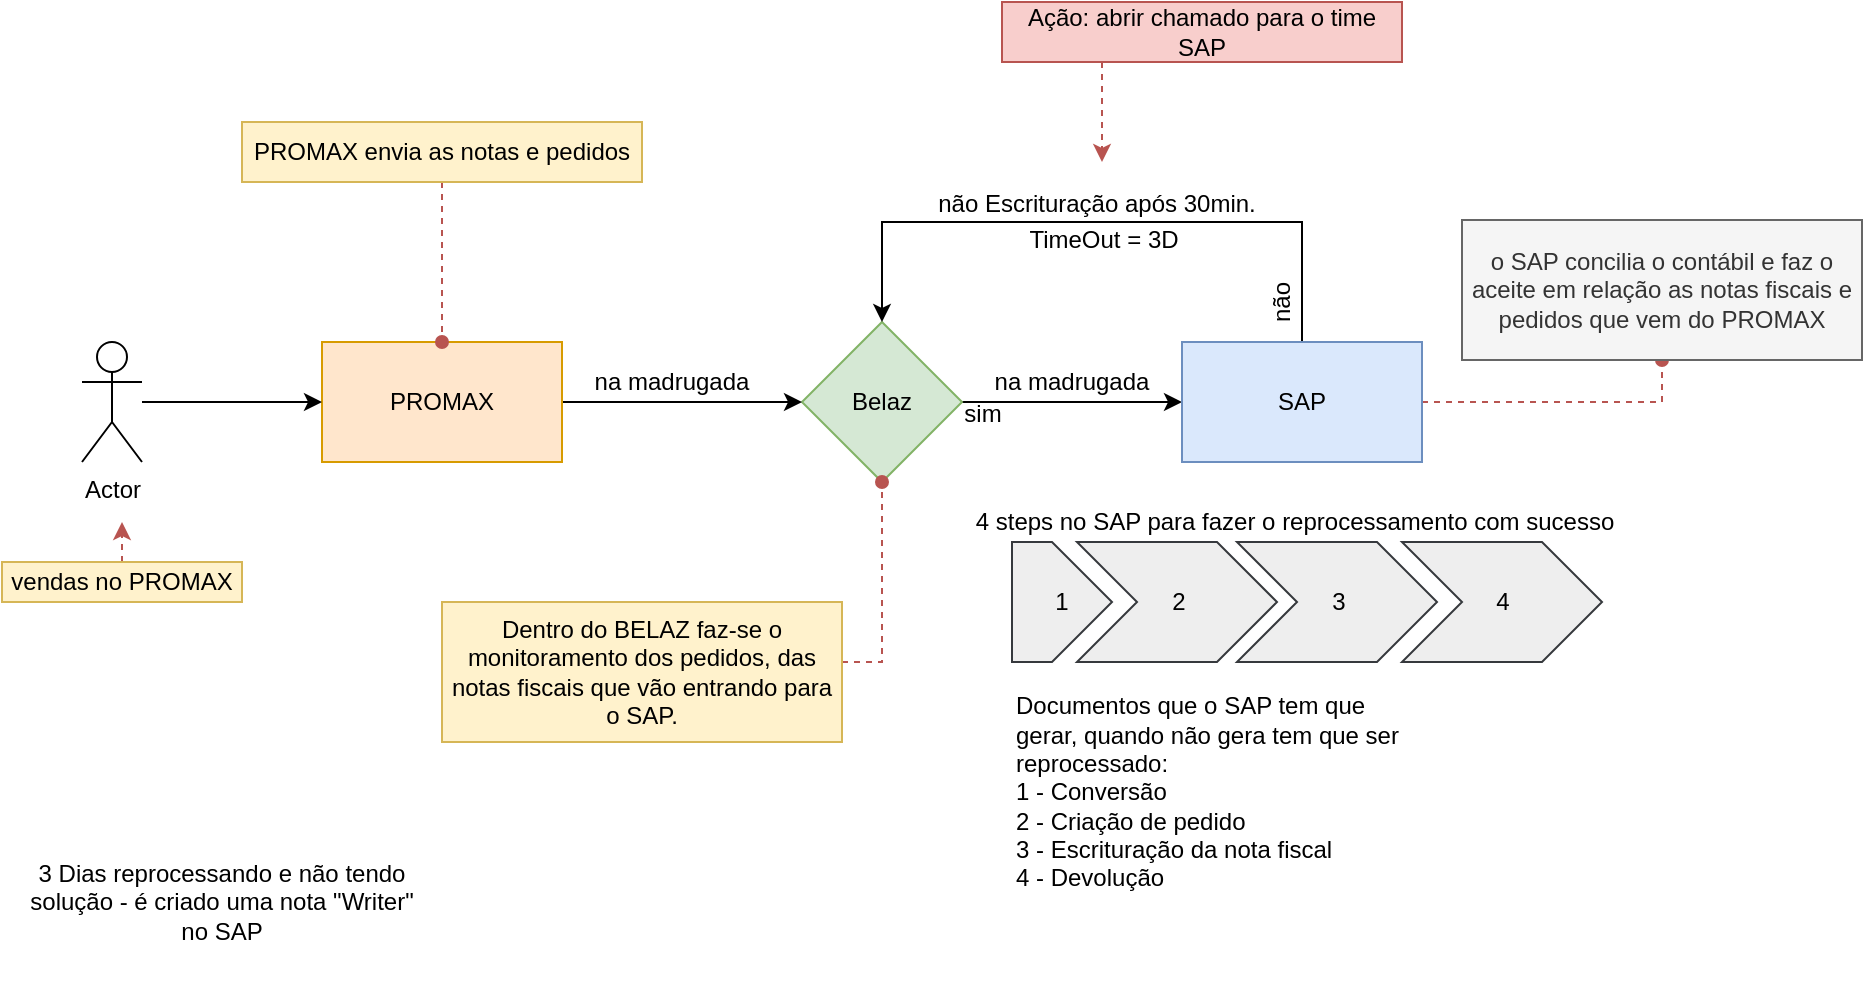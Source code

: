 <mxfile version="21.3.7" type="github" pages="3">
  <diagram name="mod-Nfiscal" id="FYMTjBYePlC2DOv42e8Q">
    <mxGraphModel dx="1232" dy="673" grid="1" gridSize="10" guides="1" tooltips="1" connect="1" arrows="1" fold="1" page="1" pageScale="1" pageWidth="1169" pageHeight="827" background="none" math="0" shadow="0">
      <root>
        <mxCell id="0" />
        <mxCell id="1" parent="0" />
        <mxCell id="Rg6NBaC7I_4Q3Aoimb-7-5" style="edgeStyle=orthogonalEdgeStyle;rounded=0;orthogonalLoop=1;jettySize=auto;html=1;entryX=0;entryY=0.5;entryDx=0;entryDy=0;exitX=1;exitY=0.5;exitDx=0;exitDy=0;" edge="1" parent="1" source="Rg6NBaC7I_4Q3Aoimb-7-1" target="Rg6NBaC7I_4Q3Aoimb-7-2">
          <mxGeometry relative="1" as="geometry">
            <mxPoint x="570" y="370" as="sourcePoint" />
          </mxGeometry>
        </mxCell>
        <mxCell id="Rg6NBaC7I_4Q3Aoimb-7-1" value="Belaz" style="rhombus;whiteSpace=wrap;html=1;fillColor=#d5e8d4;strokeColor=#82b366;" vertex="1" parent="1">
          <mxGeometry x="480" y="330" width="80" height="80" as="geometry" />
        </mxCell>
        <mxCell id="Rg6NBaC7I_4Q3Aoimb-7-21" style="edgeStyle=orthogonalEdgeStyle;rounded=0;orthogonalLoop=1;jettySize=auto;html=1;entryX=0.5;entryY=0;entryDx=0;entryDy=0;" edge="1" parent="1" source="Rg6NBaC7I_4Q3Aoimb-7-2" target="Rg6NBaC7I_4Q3Aoimb-7-1">
          <mxGeometry relative="1" as="geometry">
            <mxPoint x="560" y="310" as="targetPoint" />
            <Array as="points">
              <mxPoint x="730" y="280" />
              <mxPoint x="520" y="280" />
            </Array>
          </mxGeometry>
        </mxCell>
        <mxCell id="Rg6NBaC7I_4Q3Aoimb-7-37" style="edgeStyle=orthogonalEdgeStyle;rounded=0;orthogonalLoop=1;jettySize=auto;html=1;entryX=0.5;entryY=1;entryDx=0;entryDy=0;fillColor=#f8cecc;strokeColor=#b85450;endArrow=oval;endFill=1;dashed=1;" edge="1" parent="1" source="Rg6NBaC7I_4Q3Aoimb-7-2" target="Rg6NBaC7I_4Q3Aoimb-7-11">
          <mxGeometry relative="1" as="geometry" />
        </mxCell>
        <mxCell id="Rg6NBaC7I_4Q3Aoimb-7-2" value="SAP" style="rounded=0;whiteSpace=wrap;html=1;fillColor=#dae8fc;strokeColor=#6c8ebf;" vertex="1" parent="1">
          <mxGeometry x="670" y="340" width="120" height="60" as="geometry" />
        </mxCell>
        <mxCell id="Rg6NBaC7I_4Q3Aoimb-7-4" style="edgeStyle=orthogonalEdgeStyle;rounded=0;orthogonalLoop=1;jettySize=auto;html=1;exitX=1;exitY=0.5;exitDx=0;exitDy=0;entryX=0;entryY=0.5;entryDx=0;entryDy=0;" edge="1" parent="1" source="Rg6NBaC7I_4Q3Aoimb-7-3" target="Rg6NBaC7I_4Q3Aoimb-7-1">
          <mxGeometry relative="1" as="geometry" />
        </mxCell>
        <mxCell id="Rg6NBaC7I_4Q3Aoimb-7-3" value="PROMAX" style="rounded=0;whiteSpace=wrap;html=1;fillColor=#ffe6cc;strokeColor=#d79b00;" vertex="1" parent="1">
          <mxGeometry x="240" y="340" width="120" height="60" as="geometry" />
        </mxCell>
        <mxCell id="Rg6NBaC7I_4Q3Aoimb-7-9" style="rounded=0;orthogonalLoop=1;jettySize=auto;html=1;exitX=0.25;exitY=1;exitDx=0;exitDy=0;fillColor=#f8cecc;strokeColor=#b85450;dashed=1;edgeStyle=orthogonalEdgeStyle;" edge="1" parent="1" source="Rg6NBaC7I_4Q3Aoimb-7-7">
          <mxGeometry relative="1" as="geometry">
            <mxPoint x="630" y="250" as="targetPoint" />
          </mxGeometry>
        </mxCell>
        <mxCell id="Rg6NBaC7I_4Q3Aoimb-7-7" value="Ação: abrir chamado para o time SAP" style="text;html=1;strokeColor=#b85450;fillColor=#f8cecc;align=center;verticalAlign=middle;whiteSpace=wrap;rounded=0;" vertex="1" parent="1">
          <mxGeometry x="580" y="170" width="200" height="30" as="geometry" />
        </mxCell>
        <mxCell id="Rg6NBaC7I_4Q3Aoimb-7-10" style="edgeStyle=orthogonalEdgeStyle;rounded=0;orthogonalLoop=1;jettySize=auto;html=1;fillColor=#f8cecc;strokeColor=#b85450;dashed=1;endArrow=oval;endFill=1;" edge="1" parent="1" source="Rg6NBaC7I_4Q3Aoimb-7-8" target="Rg6NBaC7I_4Q3Aoimb-7-3">
          <mxGeometry relative="1" as="geometry">
            <mxPoint x="300" y="310" as="targetPoint" />
          </mxGeometry>
        </mxCell>
        <mxCell id="Rg6NBaC7I_4Q3Aoimb-7-8" value="PROMAX envia as notas e pedidos" style="text;html=1;strokeColor=#d6b656;fillColor=#fff2cc;align=center;verticalAlign=middle;whiteSpace=wrap;rounded=0;" vertex="1" parent="1">
          <mxGeometry x="200" y="230" width="200" height="30" as="geometry" />
        </mxCell>
        <mxCell id="Rg6NBaC7I_4Q3Aoimb-7-11" value="o SAP concilia o contábil e faz o aceite em relação as notas fiscais e pedidos que vem do PROMAX" style="text;html=1;strokeColor=#666666;fillColor=#f5f5f5;align=center;verticalAlign=middle;whiteSpace=wrap;rounded=0;fontColor=#333333;" vertex="1" parent="1">
          <mxGeometry x="810" y="279" width="200" height="70" as="geometry" />
        </mxCell>
        <mxCell id="Rg6NBaC7I_4Q3Aoimb-7-13" style="edgeStyle=orthogonalEdgeStyle;rounded=0;orthogonalLoop=1;jettySize=auto;html=1;entryX=0;entryY=0.5;entryDx=0;entryDy=0;fillColor=none;" edge="1" parent="1" source="Rg6NBaC7I_4Q3Aoimb-7-12" target="Rg6NBaC7I_4Q3Aoimb-7-3">
          <mxGeometry relative="1" as="geometry" />
        </mxCell>
        <mxCell id="Rg6NBaC7I_4Q3Aoimb-7-12" value="Actor" style="shape=umlActor;verticalLabelPosition=bottom;verticalAlign=top;html=1;outlineConnect=0;" vertex="1" parent="1">
          <mxGeometry x="120" y="340" width="30" height="60" as="geometry" />
        </mxCell>
        <mxCell id="Rg6NBaC7I_4Q3Aoimb-7-26" style="edgeStyle=orthogonalEdgeStyle;rounded=0;orthogonalLoop=1;jettySize=auto;html=1;dashed=1;fillColor=#f8cecc;strokeColor=#b85450;" edge="1" parent="1" source="Rg6NBaC7I_4Q3Aoimb-7-14">
          <mxGeometry relative="1" as="geometry">
            <mxPoint x="140" y="430" as="targetPoint" />
          </mxGeometry>
        </mxCell>
        <mxCell id="Rg6NBaC7I_4Q3Aoimb-7-14" value="vendas no PROMAX" style="text;html=1;strokeColor=#d6b656;fillColor=#fff2cc;align=center;verticalAlign=middle;whiteSpace=wrap;rounded=0;" vertex="1" parent="1">
          <mxGeometry x="80" y="450" width="120" height="20" as="geometry" />
        </mxCell>
        <mxCell id="Rg6NBaC7I_4Q3Aoimb-7-15" value="na madrugada" style="text;html=1;strokeColor=none;fillColor=none;align=center;verticalAlign=middle;whiteSpace=wrap;rounded=0;" vertex="1" parent="1">
          <mxGeometry x="360" y="350" width="110" height="20" as="geometry" />
        </mxCell>
        <mxCell id="Rg6NBaC7I_4Q3Aoimb-7-16" value="na madrugada" style="text;html=1;strokeColor=none;fillColor=none;align=center;verticalAlign=middle;whiteSpace=wrap;rounded=0;" vertex="1" parent="1">
          <mxGeometry x="560" y="350" width="110" height="20" as="geometry" />
        </mxCell>
        <mxCell id="Rg6NBaC7I_4Q3Aoimb-7-17" value="sim" style="text;html=1;strokeColor=none;fillColor=none;align=center;verticalAlign=middle;whiteSpace=wrap;rounded=0;" vertex="1" parent="1">
          <mxGeometry x="555.5" y="366" width="29" height="20" as="geometry" />
        </mxCell>
        <mxCell id="Rg6NBaC7I_4Q3Aoimb-7-22" value="não" style="text;html=1;strokeColor=none;fillColor=none;align=center;verticalAlign=middle;whiteSpace=wrap;rounded=0;rotation=270;" vertex="1" parent="1">
          <mxGeometry x="690" y="310" width="60" height="20" as="geometry" />
        </mxCell>
        <mxCell id="Rg6NBaC7I_4Q3Aoimb-7-23" value="não Escrituração após 30min." style="text;html=1;strokeColor=none;fillColor=none;align=center;verticalAlign=middle;whiteSpace=wrap;rounded=0;" vertex="1" parent="1">
          <mxGeometry x="545" y="261" width="165" height="20" as="geometry" />
        </mxCell>
        <mxCell id="Rg6NBaC7I_4Q3Aoimb-7-25" style="edgeStyle=orthogonalEdgeStyle;rounded=0;orthogonalLoop=1;jettySize=auto;html=1;fillColor=#f8cecc;strokeColor=#b85450;dashed=1;entryX=0.5;entryY=1;entryDx=0;entryDy=0;endArrow=oval;endFill=1;" edge="1" parent="1" source="Rg6NBaC7I_4Q3Aoimb-7-24" target="Rg6NBaC7I_4Q3Aoimb-7-1">
          <mxGeometry relative="1" as="geometry">
            <mxPoint x="520" y="420" as="targetPoint" />
            <Array as="points">
              <mxPoint x="520" y="500" />
            </Array>
          </mxGeometry>
        </mxCell>
        <mxCell id="Rg6NBaC7I_4Q3Aoimb-7-24" value="Dentro do BELAZ faz-se o monitoramento dos pedidos, das notas fiscais que vão entrando para o SAP." style="text;html=1;strokeColor=#d6b656;fillColor=#fff2cc;align=center;verticalAlign=middle;whiteSpace=wrap;rounded=0;" vertex="1" parent="1">
          <mxGeometry x="300" y="470" width="200" height="70" as="geometry" />
        </mxCell>
        <mxCell id="Rg6NBaC7I_4Q3Aoimb-7-27" value="TimeOut = 3D" style="text;html=1;strokeColor=none;fillColor=none;align=center;verticalAlign=middle;whiteSpace=wrap;rounded=0;" vertex="1" parent="1">
          <mxGeometry x="551" y="279" width="160" height="20" as="geometry" />
        </mxCell>
        <mxCell id="Rg6NBaC7I_4Q3Aoimb-7-28" value="3 Dias reprocessando e não tendo solução - é criado uma nota &quot;Writer&quot; no SAP" style="text;html=1;strokeColor=none;fillColor=none;align=center;verticalAlign=middle;whiteSpace=wrap;rounded=0;" vertex="1" parent="1">
          <mxGeometry x="90" y="580" width="200" height="80" as="geometry" />
        </mxCell>
        <mxCell id="Rg6NBaC7I_4Q3Aoimb-7-30" value="2" style="html=1;shadow=0;dashed=0;align=center;verticalAlign=middle;shape=mxgraph.arrows2.arrow;dy=0;dx=30;notch=30;fillColor=#eeeeee;strokeColor=#36393d;" vertex="1" parent="1">
          <mxGeometry x="617.5" y="440" width="100" height="60" as="geometry" />
        </mxCell>
        <mxCell id="Rg6NBaC7I_4Q3Aoimb-7-31" value="3" style="html=1;shadow=0;dashed=0;align=center;verticalAlign=middle;shape=mxgraph.arrows2.arrow;dy=0;dx=30;notch=30;fillColor=#eeeeee;strokeColor=#36393d;" vertex="1" parent="1">
          <mxGeometry x="697.5" y="440" width="100" height="60" as="geometry" />
        </mxCell>
        <mxCell id="Rg6NBaC7I_4Q3Aoimb-7-32" value="4" style="html=1;shadow=0;dashed=0;align=center;verticalAlign=middle;shape=mxgraph.arrows2.arrow;dy=0;dx=30;notch=30;fillColor=#eeeeee;strokeColor=#36393d;" vertex="1" parent="1">
          <mxGeometry x="780" y="440" width="100" height="60" as="geometry" />
        </mxCell>
        <mxCell id="Rg6NBaC7I_4Q3Aoimb-7-33" value="1" style="shape=offPageConnector;whiteSpace=wrap;html=1;direction=north;size=0.6;fillColor=#eeeeee;strokeColor=#36393d;" vertex="1" parent="1">
          <mxGeometry x="585" y="440" width="50" height="60" as="geometry" />
        </mxCell>
        <mxCell id="Rg6NBaC7I_4Q3Aoimb-7-35" value="Documentos que o SAP tem que gerar, quando não gera tem que ser reprocessado:&lt;br&gt;1 - Conversão&lt;br&gt;2 - Criação de pedido&lt;br&gt;3 - Escrituração da nota fiscal&lt;br&gt;4 - Devolução" style="text;html=1;strokeColor=none;fillColor=none;align=left;verticalAlign=middle;whiteSpace=wrap;rounded=0;" vertex="1" parent="1">
          <mxGeometry x="585" y="510" width="200" height="110" as="geometry" />
        </mxCell>
        <mxCell id="Rg6NBaC7I_4Q3Aoimb-7-36" value="4 steps no SAP para fazer o reprocessamento com sucesso" style="text;html=1;strokeColor=none;fillColor=none;align=center;verticalAlign=middle;whiteSpace=wrap;rounded=0;" vertex="1" parent="1">
          <mxGeometry x="559" y="420" width="335" height="20" as="geometry" />
        </mxCell>
      </root>
    </mxGraphModel>
  </diagram>
  <diagram name="mod-Recebiveis" id="u37iiUtKy4Pvebnfom2-">
    <mxGraphModel dx="739" dy="404" grid="1" gridSize="10" guides="1" tooltips="1" connect="1" arrows="1" fold="1" page="1" pageScale="1" pageWidth="1169" pageHeight="827" background="none" math="0" shadow="0">
      <root>
        <mxCell id="Rk-nTdF6yKmfxF4wdlLT-0" />
        <mxCell id="Rk-nTdF6yKmfxF4wdlLT-1" parent="Rk-nTdF6yKmfxF4wdlLT-0" />
        <mxCell id="Rk-nTdF6yKmfxF4wdlLT-2" style="edgeStyle=orthogonalEdgeStyle;rounded=0;orthogonalLoop=1;jettySize=auto;html=1;entryX=0;entryY=0.5;entryDx=0;entryDy=0;exitX=1;exitY=0.5;exitDx=0;exitDy=0;" edge="1" parent="Rk-nTdF6yKmfxF4wdlLT-1" source="Rk-nTdF6yKmfxF4wdlLT-3" target="Rk-nTdF6yKmfxF4wdlLT-6">
          <mxGeometry relative="1" as="geometry">
            <mxPoint x="570" y="370" as="sourcePoint" />
          </mxGeometry>
        </mxCell>
        <mxCell id="Rk-nTdF6yKmfxF4wdlLT-3" value="Belaz" style="rhombus;whiteSpace=wrap;html=1;fillColor=#d5e8d4;strokeColor=#82b366;" vertex="1" parent="Rk-nTdF6yKmfxF4wdlLT-1">
          <mxGeometry x="480" y="330" width="80" height="80" as="geometry" />
        </mxCell>
        <mxCell id="Rk-nTdF6yKmfxF4wdlLT-4" style="edgeStyle=orthogonalEdgeStyle;rounded=0;orthogonalLoop=1;jettySize=auto;html=1;entryX=0.5;entryY=0;entryDx=0;entryDy=0;" edge="1" parent="Rk-nTdF6yKmfxF4wdlLT-1" source="Rk-nTdF6yKmfxF4wdlLT-6" target="Rk-nTdF6yKmfxF4wdlLT-3">
          <mxGeometry relative="1" as="geometry">
            <mxPoint x="560" y="310" as="targetPoint" />
            <Array as="points">
              <mxPoint x="730" y="280" />
              <mxPoint x="520" y="280" />
            </Array>
          </mxGeometry>
        </mxCell>
        <mxCell id="Rk-nTdF6yKmfxF4wdlLT-5" style="edgeStyle=orthogonalEdgeStyle;rounded=0;orthogonalLoop=1;jettySize=auto;html=1;entryX=0.5;entryY=1;entryDx=0;entryDy=0;fillColor=#f8cecc;strokeColor=#b85450;endArrow=oval;endFill=1;dashed=1;" edge="1" parent="Rk-nTdF6yKmfxF4wdlLT-1" source="Rk-nTdF6yKmfxF4wdlLT-6" target="Rk-nTdF6yKmfxF4wdlLT-13">
          <mxGeometry relative="1" as="geometry" />
        </mxCell>
        <mxCell id="Rk-nTdF6yKmfxF4wdlLT-6" value="SAP" style="rounded=0;whiteSpace=wrap;html=1;fillColor=#dae8fc;strokeColor=#6c8ebf;" vertex="1" parent="Rk-nTdF6yKmfxF4wdlLT-1">
          <mxGeometry x="670" y="340" width="120" height="60" as="geometry" />
        </mxCell>
        <mxCell id="Rk-nTdF6yKmfxF4wdlLT-7" style="edgeStyle=orthogonalEdgeStyle;rounded=0;orthogonalLoop=1;jettySize=auto;html=1;exitX=1;exitY=0.5;exitDx=0;exitDy=0;entryX=0;entryY=0.5;entryDx=0;entryDy=0;" edge="1" parent="Rk-nTdF6yKmfxF4wdlLT-1" source="Rk-nTdF6yKmfxF4wdlLT-8" target="Rk-nTdF6yKmfxF4wdlLT-3">
          <mxGeometry relative="1" as="geometry" />
        </mxCell>
        <mxCell id="Rk-nTdF6yKmfxF4wdlLT-8" value="PROMAX" style="rounded=0;whiteSpace=wrap;html=1;fillColor=#ffe6cc;strokeColor=#d79b00;" vertex="1" parent="Rk-nTdF6yKmfxF4wdlLT-1">
          <mxGeometry x="240" y="340" width="120" height="60" as="geometry" />
        </mxCell>
        <mxCell id="Rk-nTdF6yKmfxF4wdlLT-9" style="rounded=0;orthogonalLoop=1;jettySize=auto;html=1;exitX=0.25;exitY=1;exitDx=0;exitDy=0;fillColor=#f8cecc;strokeColor=#b85450;dashed=1;edgeStyle=orthogonalEdgeStyle;" edge="1" parent="Rk-nTdF6yKmfxF4wdlLT-1" source="Rk-nTdF6yKmfxF4wdlLT-10">
          <mxGeometry relative="1" as="geometry">
            <mxPoint x="630" y="250" as="targetPoint" />
          </mxGeometry>
        </mxCell>
        <mxCell id="Rk-nTdF6yKmfxF4wdlLT-10" value="Ação: abrir chamado para o time SAP" style="text;html=1;strokeColor=#b85450;fillColor=#f8cecc;align=center;verticalAlign=middle;whiteSpace=wrap;rounded=0;" vertex="1" parent="Rk-nTdF6yKmfxF4wdlLT-1">
          <mxGeometry x="580" y="170" width="200" height="30" as="geometry" />
        </mxCell>
        <mxCell id="Rk-nTdF6yKmfxF4wdlLT-11" style="edgeStyle=orthogonalEdgeStyle;rounded=0;orthogonalLoop=1;jettySize=auto;html=1;fillColor=#f8cecc;strokeColor=#b85450;dashed=1;endArrow=oval;endFill=1;" edge="1" parent="Rk-nTdF6yKmfxF4wdlLT-1" source="Rk-nTdF6yKmfxF4wdlLT-12" target="Rk-nTdF6yKmfxF4wdlLT-8">
          <mxGeometry relative="1" as="geometry">
            <mxPoint x="300" y="310" as="targetPoint" />
          </mxGeometry>
        </mxCell>
        <mxCell id="Rk-nTdF6yKmfxF4wdlLT-12" value="PROMAX envia as notas e pedidos" style="text;html=1;strokeColor=#d6b656;fillColor=#fff2cc;align=center;verticalAlign=middle;whiteSpace=wrap;rounded=0;" vertex="1" parent="Rk-nTdF6yKmfxF4wdlLT-1">
          <mxGeometry x="200" y="230" width="200" height="30" as="geometry" />
        </mxCell>
        <mxCell id="Rk-nTdF6yKmfxF4wdlLT-13" value="o SAP concilia o contábil e faz o aceite em relação as notas fiscais e pedidos que vem do PROMAX" style="text;html=1;strokeColor=#666666;fillColor=#f5f5f5;align=center;verticalAlign=middle;whiteSpace=wrap;rounded=0;fontColor=#333333;" vertex="1" parent="Rk-nTdF6yKmfxF4wdlLT-1">
          <mxGeometry x="810" y="279" width="200" height="70" as="geometry" />
        </mxCell>
        <mxCell id="Rk-nTdF6yKmfxF4wdlLT-14" style="edgeStyle=orthogonalEdgeStyle;rounded=0;orthogonalLoop=1;jettySize=auto;html=1;entryX=0;entryY=0.5;entryDx=0;entryDy=0;fillColor=none;" edge="1" parent="Rk-nTdF6yKmfxF4wdlLT-1" source="Rk-nTdF6yKmfxF4wdlLT-15" target="Rk-nTdF6yKmfxF4wdlLT-8">
          <mxGeometry relative="1" as="geometry" />
        </mxCell>
        <mxCell id="Rk-nTdF6yKmfxF4wdlLT-15" value="Actor" style="shape=umlActor;verticalLabelPosition=bottom;verticalAlign=top;html=1;outlineConnect=0;" vertex="1" parent="Rk-nTdF6yKmfxF4wdlLT-1">
          <mxGeometry x="120" y="340" width="30" height="60" as="geometry" />
        </mxCell>
        <mxCell id="Rk-nTdF6yKmfxF4wdlLT-16" style="edgeStyle=orthogonalEdgeStyle;rounded=0;orthogonalLoop=1;jettySize=auto;html=1;dashed=1;fillColor=#f8cecc;strokeColor=#b85450;" edge="1" parent="Rk-nTdF6yKmfxF4wdlLT-1" source="Rk-nTdF6yKmfxF4wdlLT-17">
          <mxGeometry relative="1" as="geometry">
            <mxPoint x="140" y="430" as="targetPoint" />
          </mxGeometry>
        </mxCell>
        <mxCell id="Rk-nTdF6yKmfxF4wdlLT-17" value="vendas no PROMAX" style="text;html=1;strokeColor=#d6b656;fillColor=#fff2cc;align=center;verticalAlign=middle;whiteSpace=wrap;rounded=0;" vertex="1" parent="Rk-nTdF6yKmfxF4wdlLT-1">
          <mxGeometry x="80" y="450" width="120" height="20" as="geometry" />
        </mxCell>
        <mxCell id="Rk-nTdF6yKmfxF4wdlLT-18" value="na madrugada" style="text;html=1;strokeColor=none;fillColor=none;align=center;verticalAlign=middle;whiteSpace=wrap;rounded=0;" vertex="1" parent="Rk-nTdF6yKmfxF4wdlLT-1">
          <mxGeometry x="360" y="350" width="110" height="20" as="geometry" />
        </mxCell>
        <mxCell id="Rk-nTdF6yKmfxF4wdlLT-19" value="na madrugada" style="text;html=1;strokeColor=none;fillColor=none;align=center;verticalAlign=middle;whiteSpace=wrap;rounded=0;" vertex="1" parent="Rk-nTdF6yKmfxF4wdlLT-1">
          <mxGeometry x="560" y="350" width="110" height="20" as="geometry" />
        </mxCell>
        <mxCell id="Rk-nTdF6yKmfxF4wdlLT-20" value="sim" style="text;html=1;strokeColor=none;fillColor=none;align=center;verticalAlign=middle;whiteSpace=wrap;rounded=0;" vertex="1" parent="Rk-nTdF6yKmfxF4wdlLT-1">
          <mxGeometry x="555.5" y="366" width="29" height="20" as="geometry" />
        </mxCell>
        <mxCell id="Rk-nTdF6yKmfxF4wdlLT-21" value="não" style="text;html=1;strokeColor=none;fillColor=none;align=center;verticalAlign=middle;whiteSpace=wrap;rounded=0;rotation=270;" vertex="1" parent="Rk-nTdF6yKmfxF4wdlLT-1">
          <mxGeometry x="690" y="310" width="60" height="20" as="geometry" />
        </mxCell>
        <mxCell id="Rk-nTdF6yKmfxF4wdlLT-22" value="não Escrituração após 30min." style="text;html=1;strokeColor=none;fillColor=none;align=center;verticalAlign=middle;whiteSpace=wrap;rounded=0;" vertex="1" parent="Rk-nTdF6yKmfxF4wdlLT-1">
          <mxGeometry x="545" y="261" width="165" height="20" as="geometry" />
        </mxCell>
        <mxCell id="Rk-nTdF6yKmfxF4wdlLT-23" style="edgeStyle=orthogonalEdgeStyle;rounded=0;orthogonalLoop=1;jettySize=auto;html=1;fillColor=#f8cecc;strokeColor=#b85450;dashed=1;entryX=0.5;entryY=1;entryDx=0;entryDy=0;endArrow=oval;endFill=1;" edge="1" parent="Rk-nTdF6yKmfxF4wdlLT-1" source="Rk-nTdF6yKmfxF4wdlLT-24" target="Rk-nTdF6yKmfxF4wdlLT-3">
          <mxGeometry relative="1" as="geometry">
            <mxPoint x="520" y="420" as="targetPoint" />
            <Array as="points">
              <mxPoint x="520" y="500" />
            </Array>
          </mxGeometry>
        </mxCell>
        <mxCell id="Rk-nTdF6yKmfxF4wdlLT-24" value="Dentro do BELAZ faz-se o monitoramento dos pedidos, das notas fiscais que vão entrando para o SAP." style="text;html=1;strokeColor=#d6b656;fillColor=#fff2cc;align=center;verticalAlign=middle;whiteSpace=wrap;rounded=0;" vertex="1" parent="Rk-nTdF6yKmfxF4wdlLT-1">
          <mxGeometry x="300" y="470" width="200" height="70" as="geometry" />
        </mxCell>
        <mxCell id="Rk-nTdF6yKmfxF4wdlLT-25" value="TimeOut = 3D" style="text;html=1;strokeColor=none;fillColor=none;align=center;verticalAlign=middle;whiteSpace=wrap;rounded=0;" vertex="1" parent="Rk-nTdF6yKmfxF4wdlLT-1">
          <mxGeometry x="551" y="279" width="160" height="20" as="geometry" />
        </mxCell>
        <mxCell id="Rk-nTdF6yKmfxF4wdlLT-26" value="3 Dias reprocessando e não tendo solução - é criado uma nota &quot;Writer&quot; no SAP" style="text;html=1;strokeColor=none;fillColor=none;align=center;verticalAlign=middle;whiteSpace=wrap;rounded=0;" vertex="1" parent="Rk-nTdF6yKmfxF4wdlLT-1">
          <mxGeometry x="90" y="580" width="200" height="80" as="geometry" />
        </mxCell>
        <mxCell id="Rk-nTdF6yKmfxF4wdlLT-27" value="2" style="html=1;shadow=0;dashed=0;align=center;verticalAlign=middle;shape=mxgraph.arrows2.arrow;dy=0;dx=30;notch=30;fillColor=#eeeeee;strokeColor=#36393d;" vertex="1" parent="Rk-nTdF6yKmfxF4wdlLT-1">
          <mxGeometry x="617.5" y="440" width="100" height="60" as="geometry" />
        </mxCell>
        <mxCell id="Rk-nTdF6yKmfxF4wdlLT-28" value="3" style="html=1;shadow=0;dashed=0;align=center;verticalAlign=middle;shape=mxgraph.arrows2.arrow;dy=0;dx=30;notch=30;fillColor=#eeeeee;strokeColor=#36393d;" vertex="1" parent="Rk-nTdF6yKmfxF4wdlLT-1">
          <mxGeometry x="697.5" y="440" width="100" height="60" as="geometry" />
        </mxCell>
        <mxCell id="Rk-nTdF6yKmfxF4wdlLT-29" value="4" style="html=1;shadow=0;dashed=0;align=center;verticalAlign=middle;shape=mxgraph.arrows2.arrow;dy=0;dx=30;notch=30;fillColor=#eeeeee;strokeColor=#36393d;" vertex="1" parent="Rk-nTdF6yKmfxF4wdlLT-1">
          <mxGeometry x="780" y="440" width="100" height="60" as="geometry" />
        </mxCell>
        <mxCell id="Rk-nTdF6yKmfxF4wdlLT-30" value="1" style="shape=offPageConnector;whiteSpace=wrap;html=1;direction=north;size=0.6;fillColor=#eeeeee;strokeColor=#36393d;" vertex="1" parent="Rk-nTdF6yKmfxF4wdlLT-1">
          <mxGeometry x="585" y="440" width="50" height="60" as="geometry" />
        </mxCell>
        <mxCell id="Rk-nTdF6yKmfxF4wdlLT-31" value="Documentos que o SAP tem que gerar, quando não gera tem que ser reprocessado:&lt;br&gt;1 - Conversão&lt;br&gt;2 - Criação de pedido&lt;br&gt;3 - Escrituração da nota fiscal&lt;br&gt;4 - Devolução" style="text;html=1;strokeColor=none;fillColor=none;align=left;verticalAlign=middle;whiteSpace=wrap;rounded=0;" vertex="1" parent="Rk-nTdF6yKmfxF4wdlLT-1">
          <mxGeometry x="585" y="510" width="200" height="110" as="geometry" />
        </mxCell>
        <mxCell id="Rk-nTdF6yKmfxF4wdlLT-32" value="4 steps no SAP para fazer o reprocessamento com sucesso" style="text;html=1;strokeColor=none;fillColor=none;align=center;verticalAlign=middle;whiteSpace=wrap;rounded=0;" vertex="1" parent="Rk-nTdF6yKmfxF4wdlLT-1">
          <mxGeometry x="559" y="420" width="335" height="20" as="geometry" />
        </mxCell>
      </root>
    </mxGraphModel>
  </diagram>
  <diagram name="mod-MovEstoques" id="80mQ_FafsET2PYrHEtAr">
    <mxGraphModel dx="1478" dy="808" grid="1" gridSize="10" guides="1" tooltips="1" connect="1" arrows="1" fold="1" page="1" pageScale="1" pageWidth="1169" pageHeight="827" background="none" math="0" shadow="0">
      <root>
        <mxCell id="1B4FU5mbZ4XjkNSZoRNT-0" />
        <mxCell id="1B4FU5mbZ4XjkNSZoRNT-1" parent="1B4FU5mbZ4XjkNSZoRNT-0" />
        <mxCell id="1B4FU5mbZ4XjkNSZoRNT-2" style="edgeStyle=orthogonalEdgeStyle;rounded=0;orthogonalLoop=1;jettySize=auto;html=1;entryX=0;entryY=0.5;entryDx=0;entryDy=0;exitX=1;exitY=0.5;exitDx=0;exitDy=0;" edge="1" parent="1B4FU5mbZ4XjkNSZoRNT-1" source="1B4FU5mbZ4XjkNSZoRNT-3" target="1B4FU5mbZ4XjkNSZoRNT-6">
          <mxGeometry relative="1" as="geometry">
            <mxPoint x="610" y="323" as="sourcePoint" />
          </mxGeometry>
        </mxCell>
        <mxCell id="1B4FU5mbZ4XjkNSZoRNT-3" value="Belaz" style="rhombus;whiteSpace=wrap;html=1;fillColor=#d5e8d4;strokeColor=#82b366;" vertex="1" parent="1B4FU5mbZ4XjkNSZoRNT-1">
          <mxGeometry x="520" y="283" width="80" height="80" as="geometry" />
        </mxCell>
        <mxCell id="1B4FU5mbZ4XjkNSZoRNT-4" style="edgeStyle=orthogonalEdgeStyle;rounded=0;orthogonalLoop=1;jettySize=auto;html=1;entryX=0.5;entryY=0;entryDx=0;entryDy=0;" edge="1" parent="1B4FU5mbZ4XjkNSZoRNT-1" source="1B4FU5mbZ4XjkNSZoRNT-6" target="1B4FU5mbZ4XjkNSZoRNT-3">
          <mxGeometry relative="1" as="geometry">
            <mxPoint x="600" y="263" as="targetPoint" />
            <Array as="points">
              <mxPoint x="770" y="233" />
              <mxPoint x="560" y="233" />
            </Array>
          </mxGeometry>
        </mxCell>
        <mxCell id="1B4FU5mbZ4XjkNSZoRNT-5" style="edgeStyle=orthogonalEdgeStyle;rounded=0;orthogonalLoop=1;jettySize=auto;html=1;entryX=0.5;entryY=1;entryDx=0;entryDy=0;fillColor=#f8cecc;strokeColor=#b85450;endArrow=oval;endFill=1;dashed=1;" edge="1" parent="1B4FU5mbZ4XjkNSZoRNT-1" source="1B4FU5mbZ4XjkNSZoRNT-6" target="1B4FU5mbZ4XjkNSZoRNT-13">
          <mxGeometry relative="1" as="geometry" />
        </mxCell>
        <mxCell id="1B4FU5mbZ4XjkNSZoRNT-6" value="SAP" style="rounded=0;whiteSpace=wrap;html=1;fillColor=#dae8fc;strokeColor=#6c8ebf;" vertex="1" parent="1B4FU5mbZ4XjkNSZoRNT-1">
          <mxGeometry x="710" y="293" width="120" height="60" as="geometry" />
        </mxCell>
        <mxCell id="1B4FU5mbZ4XjkNSZoRNT-7" style="edgeStyle=orthogonalEdgeStyle;rounded=0;orthogonalLoop=1;jettySize=auto;html=1;exitX=1;exitY=0.5;exitDx=0;exitDy=0;entryX=0;entryY=0.5;entryDx=0;entryDy=0;" edge="1" parent="1B4FU5mbZ4XjkNSZoRNT-1" source="1B4FU5mbZ4XjkNSZoRNT-8" target="1B4FU5mbZ4XjkNSZoRNT-3">
          <mxGeometry relative="1" as="geometry" />
        </mxCell>
        <mxCell id="1B4FU5mbZ4XjkNSZoRNT-8" value="PROMAX" style="rounded=0;whiteSpace=wrap;html=1;fillColor=#ffe6cc;strokeColor=#d79b00;" vertex="1" parent="1B4FU5mbZ4XjkNSZoRNT-1">
          <mxGeometry x="280" y="293" width="120" height="60" as="geometry" />
        </mxCell>
        <mxCell id="1B4FU5mbZ4XjkNSZoRNT-9" style="rounded=0;orthogonalLoop=1;jettySize=auto;html=1;exitX=0.25;exitY=1;exitDx=0;exitDy=0;fillColor=#f8cecc;strokeColor=#b85450;dashed=1;edgeStyle=orthogonalEdgeStyle;" edge="1" parent="1B4FU5mbZ4XjkNSZoRNT-1" source="1B4FU5mbZ4XjkNSZoRNT-10">
          <mxGeometry relative="1" as="geometry">
            <mxPoint x="670" y="203" as="targetPoint" />
          </mxGeometry>
        </mxCell>
        <mxCell id="1B4FU5mbZ4XjkNSZoRNT-10" value="Ação: abrir chamado para o time SAP" style="text;html=1;strokeColor=#b85450;fillColor=#f8cecc;align=center;verticalAlign=middle;whiteSpace=wrap;rounded=0;" vertex="1" parent="1B4FU5mbZ4XjkNSZoRNT-1">
          <mxGeometry x="620" y="123" width="200" height="30" as="geometry" />
        </mxCell>
        <mxCell id="1B4FU5mbZ4XjkNSZoRNT-11" style="edgeStyle=orthogonalEdgeStyle;rounded=0;orthogonalLoop=1;jettySize=auto;html=1;fillColor=#f8cecc;strokeColor=#b85450;dashed=1;endArrow=oval;endFill=1;" edge="1" parent="1B4FU5mbZ4XjkNSZoRNT-1" source="1B4FU5mbZ4XjkNSZoRNT-12" target="1B4FU5mbZ4XjkNSZoRNT-8">
          <mxGeometry relative="1" as="geometry">
            <mxPoint x="340" y="263" as="targetPoint" />
          </mxGeometry>
        </mxCell>
        <mxCell id="1B4FU5mbZ4XjkNSZoRNT-12" value="PROMAX envia as notas e pedidos" style="text;html=1;strokeColor=#d6b656;fillColor=#fff2cc;align=center;verticalAlign=middle;whiteSpace=wrap;rounded=0;" vertex="1" parent="1B4FU5mbZ4XjkNSZoRNT-1">
          <mxGeometry x="240" y="183" width="200" height="30" as="geometry" />
        </mxCell>
        <mxCell id="1B4FU5mbZ4XjkNSZoRNT-13" value="o SAP concilia o contábil e faz o aceite em relação as notas fiscais e pedidos que vem do PROMAX" style="text;html=1;strokeColor=#666666;fillColor=#f5f5f5;align=center;verticalAlign=middle;whiteSpace=wrap;rounded=0;fontColor=#333333;" vertex="1" parent="1B4FU5mbZ4XjkNSZoRNT-1">
          <mxGeometry x="850" y="232" width="200" height="70" as="geometry" />
        </mxCell>
        <mxCell id="1B4FU5mbZ4XjkNSZoRNT-14" style="edgeStyle=orthogonalEdgeStyle;rounded=0;orthogonalLoop=1;jettySize=auto;html=1;entryX=0;entryY=0.5;entryDx=0;entryDy=0;fillColor=none;" edge="1" parent="1B4FU5mbZ4XjkNSZoRNT-1" source="1B4FU5mbZ4XjkNSZoRNT-15" target="1B4FU5mbZ4XjkNSZoRNT-8">
          <mxGeometry relative="1" as="geometry" />
        </mxCell>
        <mxCell id="1B4FU5mbZ4XjkNSZoRNT-15" value="Actor" style="shape=umlActor;verticalLabelPosition=bottom;verticalAlign=top;html=1;outlineConnect=0;" vertex="1" parent="1B4FU5mbZ4XjkNSZoRNT-1">
          <mxGeometry x="160" y="293" width="30" height="60" as="geometry" />
        </mxCell>
        <mxCell id="1B4FU5mbZ4XjkNSZoRNT-16" style="edgeStyle=orthogonalEdgeStyle;rounded=0;orthogonalLoop=1;jettySize=auto;html=1;dashed=1;fillColor=#f8cecc;strokeColor=#b85450;" edge="1" parent="1B4FU5mbZ4XjkNSZoRNT-1" source="1B4FU5mbZ4XjkNSZoRNT-17">
          <mxGeometry relative="1" as="geometry">
            <mxPoint x="180" y="383" as="targetPoint" />
          </mxGeometry>
        </mxCell>
        <mxCell id="1B4FU5mbZ4XjkNSZoRNT-17" value="vendas no PROMAX" style="text;html=1;strokeColor=#d6b656;fillColor=#fff2cc;align=center;verticalAlign=middle;whiteSpace=wrap;rounded=0;" vertex="1" parent="1B4FU5mbZ4XjkNSZoRNT-1">
          <mxGeometry x="120" y="403" width="120" height="20" as="geometry" />
        </mxCell>
        <mxCell id="1B4FU5mbZ4XjkNSZoRNT-18" value="na madrugada" style="text;html=1;strokeColor=none;fillColor=none;align=center;verticalAlign=middle;whiteSpace=wrap;rounded=0;" vertex="1" parent="1B4FU5mbZ4XjkNSZoRNT-1">
          <mxGeometry x="400" y="303" width="110" height="20" as="geometry" />
        </mxCell>
        <mxCell id="1B4FU5mbZ4XjkNSZoRNT-19" value="na madrugada" style="text;html=1;strokeColor=none;fillColor=none;align=center;verticalAlign=middle;whiteSpace=wrap;rounded=0;" vertex="1" parent="1B4FU5mbZ4XjkNSZoRNT-1">
          <mxGeometry x="600" y="303" width="110" height="20" as="geometry" />
        </mxCell>
        <mxCell id="1B4FU5mbZ4XjkNSZoRNT-20" value="sim" style="text;html=1;strokeColor=none;fillColor=none;align=center;verticalAlign=middle;whiteSpace=wrap;rounded=0;" vertex="1" parent="1B4FU5mbZ4XjkNSZoRNT-1">
          <mxGeometry x="595.5" y="319" width="29" height="20" as="geometry" />
        </mxCell>
        <mxCell id="1B4FU5mbZ4XjkNSZoRNT-21" value="não" style="text;html=1;strokeColor=none;fillColor=none;align=center;verticalAlign=middle;whiteSpace=wrap;rounded=0;rotation=270;" vertex="1" parent="1B4FU5mbZ4XjkNSZoRNT-1">
          <mxGeometry x="730" y="263" width="60" height="20" as="geometry" />
        </mxCell>
        <mxCell id="1B4FU5mbZ4XjkNSZoRNT-22" value="não Escrituração após 30min." style="text;html=1;strokeColor=none;fillColor=none;align=center;verticalAlign=middle;whiteSpace=wrap;rounded=0;" vertex="1" parent="1B4FU5mbZ4XjkNSZoRNT-1">
          <mxGeometry x="585" y="214" width="165" height="20" as="geometry" />
        </mxCell>
        <mxCell id="1B4FU5mbZ4XjkNSZoRNT-23" style="edgeStyle=orthogonalEdgeStyle;rounded=0;orthogonalLoop=1;jettySize=auto;html=1;fillColor=#f8cecc;strokeColor=#b85450;dashed=1;entryX=0.5;entryY=1;entryDx=0;entryDy=0;endArrow=oval;endFill=1;" edge="1" parent="1B4FU5mbZ4XjkNSZoRNT-1" source="1B4FU5mbZ4XjkNSZoRNT-24" target="1B4FU5mbZ4XjkNSZoRNT-3">
          <mxGeometry relative="1" as="geometry">
            <mxPoint x="560" y="373" as="targetPoint" />
            <Array as="points">
              <mxPoint x="560" y="453" />
            </Array>
          </mxGeometry>
        </mxCell>
        <mxCell id="1B4FU5mbZ4XjkNSZoRNT-24" value="Dentro do BELAZ faz-se o monitoramento dos pedidos, das notas fiscais que vão entrando para o SAP." style="text;html=1;strokeColor=#d6b656;fillColor=#fff2cc;align=center;verticalAlign=middle;whiteSpace=wrap;rounded=0;" vertex="1" parent="1B4FU5mbZ4XjkNSZoRNT-1">
          <mxGeometry x="340" y="423" width="200" height="70" as="geometry" />
        </mxCell>
        <mxCell id="1B4FU5mbZ4XjkNSZoRNT-25" value="TimeOut = 3D" style="text;html=1;strokeColor=none;fillColor=none;align=center;verticalAlign=middle;whiteSpace=wrap;rounded=0;" vertex="1" parent="1B4FU5mbZ4XjkNSZoRNT-1">
          <mxGeometry x="591" y="232" width="160" height="20" as="geometry" />
        </mxCell>
        <mxCell id="1B4FU5mbZ4XjkNSZoRNT-26" value="3 Dias reprocessando e não tendo solução - é criado uma nota &quot;Writer&quot; no SAP" style="text;html=1;strokeColor=none;fillColor=none;align=center;verticalAlign=middle;whiteSpace=wrap;rounded=0;" vertex="1" parent="1B4FU5mbZ4XjkNSZoRNT-1">
          <mxGeometry x="130" y="533" width="200" height="80" as="geometry" />
        </mxCell>
        <mxCell id="1B4FU5mbZ4XjkNSZoRNT-27" value="2" style="html=1;shadow=0;dashed=0;align=center;verticalAlign=middle;shape=mxgraph.arrows2.arrow;dy=0;dx=30;notch=30;fillColor=#eeeeee;strokeColor=#36393d;" vertex="1" parent="1B4FU5mbZ4XjkNSZoRNT-1">
          <mxGeometry x="657.5" y="393" width="100" height="60" as="geometry" />
        </mxCell>
        <mxCell id="1B4FU5mbZ4XjkNSZoRNT-28" value="3" style="html=1;shadow=0;dashed=0;align=center;verticalAlign=middle;shape=mxgraph.arrows2.arrow;dy=0;dx=30;notch=30;fillColor=#eeeeee;strokeColor=#36393d;" vertex="1" parent="1B4FU5mbZ4XjkNSZoRNT-1">
          <mxGeometry x="737.5" y="393" width="100" height="60" as="geometry" />
        </mxCell>
        <mxCell id="1B4FU5mbZ4XjkNSZoRNT-29" value="4" style="html=1;shadow=0;dashed=0;align=center;verticalAlign=middle;shape=mxgraph.arrows2.arrow;dy=0;dx=30;notch=30;fillColor=#eeeeee;strokeColor=#36393d;" vertex="1" parent="1B4FU5mbZ4XjkNSZoRNT-1">
          <mxGeometry x="820" y="393" width="100" height="60" as="geometry" />
        </mxCell>
        <mxCell id="1B4FU5mbZ4XjkNSZoRNT-30" value="1" style="shape=offPageConnector;whiteSpace=wrap;html=1;direction=north;size=0.6;fillColor=#eeeeee;strokeColor=#36393d;" vertex="1" parent="1B4FU5mbZ4XjkNSZoRNT-1">
          <mxGeometry x="625" y="393" width="50" height="60" as="geometry" />
        </mxCell>
        <mxCell id="1B4FU5mbZ4XjkNSZoRNT-31" value="Documentos que o SAP tem que gerar, quando não gera tem que ser reprocessado:&lt;br&gt;1 - Conversão&lt;br&gt;2 - Criação de pedido&lt;br&gt;3 - Escrituração da nota fiscal&lt;br&gt;4 - Devolução" style="text;html=1;strokeColor=none;fillColor=none;align=left;verticalAlign=middle;whiteSpace=wrap;rounded=0;" vertex="1" parent="1B4FU5mbZ4XjkNSZoRNT-1">
          <mxGeometry x="625" y="463" width="200" height="110" as="geometry" />
        </mxCell>
        <mxCell id="1B4FU5mbZ4XjkNSZoRNT-32" value="4 steps no SAP para fazer o reprocessamento com sucesso" style="text;html=1;strokeColor=none;fillColor=none;align=center;verticalAlign=middle;whiteSpace=wrap;rounded=0;" vertex="1" parent="1B4FU5mbZ4XjkNSZoRNT-1">
          <mxGeometry x="599" y="373" width="335" height="20" as="geometry" />
        </mxCell>
        <mxCell id="AsWLTjg05ZbhXSRm89qW-0" value="" style="ellipse;whiteSpace=wrap;html=1;aspect=fixed;fillColor=#60a917;strokeColor=#2D7600;fontColor=#ffffff;" vertex="1" parent="1B4FU5mbZ4XjkNSZoRNT-1">
          <mxGeometry x="717.5" y="623" width="20" height="20" as="geometry" />
        </mxCell>
        <mxCell id="AsWLTjg05ZbhXSRm89qW-1" value="Step Entrada = Chegou no SAP" style="text;html=1;strokeColor=none;fillColor=none;align=left;verticalAlign=middle;whiteSpace=wrap;rounded=0;" vertex="1" parent="1B4FU5mbZ4XjkNSZoRNT-1">
          <mxGeometry x="751" y="618" width="209" height="30" as="geometry" />
        </mxCell>
        <mxCell id="AsWLTjg05ZbhXSRm89qW-2" value="" style="ellipse;whiteSpace=wrap;html=1;aspect=fixed;fillColor=#60a917;strokeColor=#2D7600;fontColor=#ffffff;" vertex="1" parent="1B4FU5mbZ4XjkNSZoRNT-1">
          <mxGeometry x="717.5" y="653" width="20" height="20" as="geometry" />
        </mxCell>
        <mxCell id="AsWLTjg05ZbhXSRm89qW-3" value="Step SAP = Efetuou o processo e gerou os 4 docs." style="text;html=1;strokeColor=none;fillColor=none;align=left;verticalAlign=middle;whiteSpace=wrap;rounded=0;" vertex="1" parent="1B4FU5mbZ4XjkNSZoRNT-1">
          <mxGeometry x="751" y="648" width="279" height="30" as="geometry" />
        </mxCell>
      </root>
    </mxGraphModel>
  </diagram>
</mxfile>
